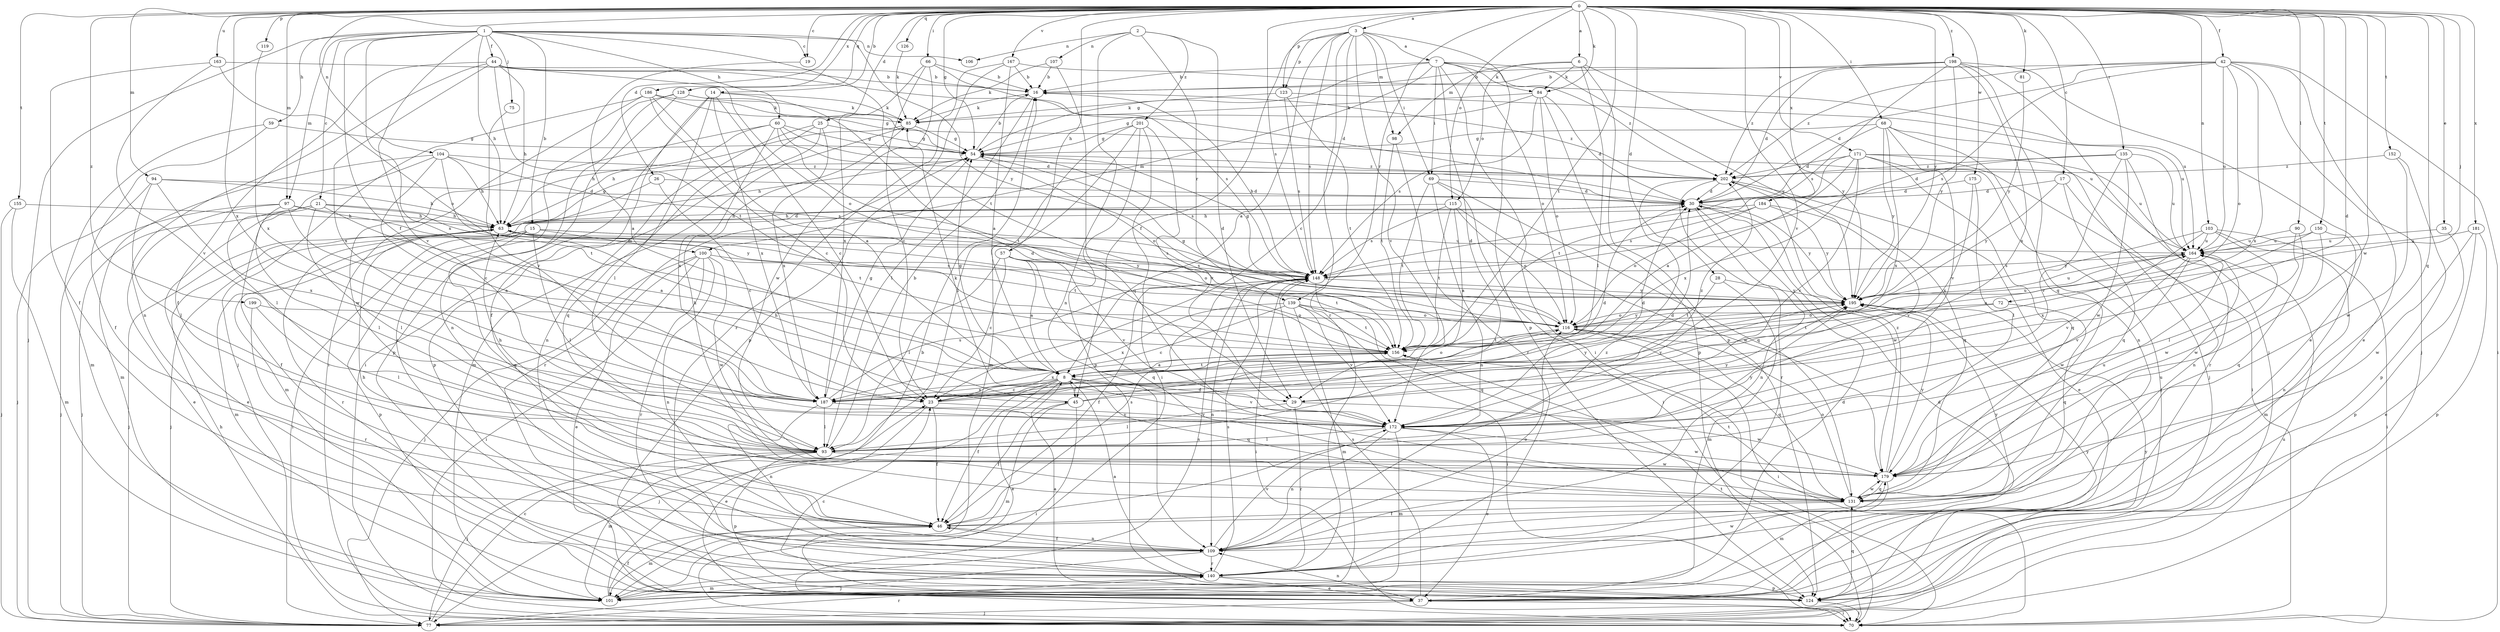 strict digraph  {
0;
1;
2;
3;
6;
7;
8;
14;
15;
16;
17;
19;
21;
23;
25;
26;
28;
29;
30;
35;
37;
42;
44;
45;
46;
54;
57;
59;
60;
63;
66;
68;
69;
70;
72;
75;
77;
81;
84;
85;
90;
93;
94;
97;
98;
100;
101;
103;
104;
106;
107;
109;
115;
116;
119;
123;
124;
126;
128;
131;
135;
139;
140;
148;
150;
152;
155;
156;
163;
164;
167;
171;
172;
175;
179;
181;
184;
186;
187;
195;
198;
199;
201;
202;
0 -> 3  [label=a];
0 -> 6  [label=a];
0 -> 14  [label=b];
0 -> 17  [label=c];
0 -> 19  [label=c];
0 -> 25  [label=d];
0 -> 26  [label=d];
0 -> 28  [label=d];
0 -> 29  [label=d];
0 -> 35  [label=e];
0 -> 42  [label=f];
0 -> 54  [label=g];
0 -> 57  [label=h];
0 -> 66  [label=i];
0 -> 68  [label=i];
0 -> 72  [label=j];
0 -> 81  [label=k];
0 -> 84  [label=k];
0 -> 90  [label=l];
0 -> 94  [label=m];
0 -> 97  [label=m];
0 -> 103  [label=n];
0 -> 104  [label=n];
0 -> 115  [label=o];
0 -> 119  [label=p];
0 -> 123  [label=p];
0 -> 126  [label=q];
0 -> 128  [label=q];
0 -> 131  [label=q];
0 -> 135  [label=r];
0 -> 139  [label=r];
0 -> 148  [label=s];
0 -> 150  [label=t];
0 -> 152  [label=t];
0 -> 155  [label=t];
0 -> 156  [label=t];
0 -> 163  [label=u];
0 -> 167  [label=v];
0 -> 171  [label=v];
0 -> 172  [label=v];
0 -> 175  [label=w];
0 -> 179  [label=w];
0 -> 181  [label=x];
0 -> 184  [label=x];
0 -> 186  [label=x];
0 -> 187  [label=x];
0 -> 195  [label=y];
0 -> 198  [label=z];
0 -> 199  [label=z];
1 -> 15  [label=b];
1 -> 19  [label=c];
1 -> 21  [label=c];
1 -> 44  [label=f];
1 -> 45  [label=f];
1 -> 59  [label=h];
1 -> 60  [label=h];
1 -> 63  [label=h];
1 -> 75  [label=j];
1 -> 77  [label=j];
1 -> 97  [label=m];
1 -> 106  [label=n];
1 -> 156  [label=t];
1 -> 172  [label=v];
1 -> 187  [label=x];
1 -> 195  [label=y];
2 -> 29  [label=d];
2 -> 106  [label=n];
2 -> 107  [label=n];
2 -> 109  [label=n];
2 -> 139  [label=r];
2 -> 201  [label=z];
3 -> 7  [label=a];
3 -> 8  [label=a];
3 -> 23  [label=c];
3 -> 45  [label=f];
3 -> 69  [label=i];
3 -> 98  [label=m];
3 -> 123  [label=p];
3 -> 124  [label=p];
3 -> 140  [label=r];
3 -> 148  [label=s];
3 -> 172  [label=v];
6 -> 84  [label=k];
6 -> 93  [label=l];
6 -> 98  [label=m];
6 -> 115  [label=o];
6 -> 124  [label=p];
6 -> 195  [label=y];
7 -> 16  [label=b];
7 -> 29  [label=d];
7 -> 54  [label=g];
7 -> 69  [label=i];
7 -> 70  [label=i];
7 -> 84  [label=k];
7 -> 100  [label=m];
7 -> 116  [label=o];
7 -> 195  [label=y];
7 -> 202  [label=z];
8 -> 23  [label=c];
8 -> 29  [label=d];
8 -> 37  [label=e];
8 -> 45  [label=f];
8 -> 46  [label=f];
8 -> 54  [label=g];
8 -> 77  [label=j];
8 -> 116  [label=o];
8 -> 131  [label=q];
8 -> 156  [label=t];
8 -> 172  [label=v];
8 -> 187  [label=x];
14 -> 23  [label=c];
14 -> 29  [label=d];
14 -> 46  [label=f];
14 -> 70  [label=i];
14 -> 85  [label=k];
14 -> 93  [label=l];
14 -> 187  [label=x];
15 -> 70  [label=i];
15 -> 77  [label=j];
15 -> 93  [label=l];
15 -> 100  [label=m];
15 -> 101  [label=m];
15 -> 124  [label=p];
15 -> 131  [label=q];
15 -> 148  [label=s];
15 -> 195  [label=y];
16 -> 85  [label=k];
16 -> 93  [label=l];
16 -> 202  [label=z];
17 -> 30  [label=d];
17 -> 109  [label=n];
17 -> 131  [label=q];
17 -> 195  [label=y];
19 -> 8  [label=a];
21 -> 8  [label=a];
21 -> 37  [label=e];
21 -> 46  [label=f];
21 -> 63  [label=h];
21 -> 77  [label=j];
21 -> 93  [label=l];
21 -> 156  [label=t];
23 -> 30  [label=d];
23 -> 37  [label=e];
23 -> 46  [label=f];
23 -> 172  [label=v];
23 -> 195  [label=y];
25 -> 54  [label=g];
25 -> 109  [label=n];
25 -> 124  [label=p];
25 -> 131  [label=q];
25 -> 187  [label=x];
26 -> 23  [label=c];
26 -> 30  [label=d];
26 -> 101  [label=m];
28 -> 101  [label=m];
28 -> 156  [label=t];
28 -> 195  [label=y];
29 -> 93  [label=l];
29 -> 140  [label=r];
29 -> 179  [label=w];
29 -> 202  [label=z];
30 -> 63  [label=h];
30 -> 109  [label=n];
30 -> 179  [label=w];
30 -> 195  [label=y];
35 -> 124  [label=p];
35 -> 164  [label=u];
37 -> 30  [label=d];
37 -> 70  [label=i];
37 -> 77  [label=j];
37 -> 109  [label=n];
37 -> 148  [label=s];
37 -> 195  [label=y];
42 -> 16  [label=b];
42 -> 30  [label=d];
42 -> 37  [label=e];
42 -> 70  [label=i];
42 -> 77  [label=j];
42 -> 116  [label=o];
42 -> 148  [label=s];
42 -> 164  [label=u];
42 -> 187  [label=x];
42 -> 202  [label=z];
44 -> 16  [label=b];
44 -> 30  [label=d];
44 -> 46  [label=f];
44 -> 63  [label=h];
44 -> 109  [label=n];
44 -> 116  [label=o];
44 -> 156  [label=t];
44 -> 187  [label=x];
45 -> 30  [label=d];
45 -> 46  [label=f];
45 -> 63  [label=h];
45 -> 70  [label=i];
45 -> 101  [label=m];
45 -> 195  [label=y];
46 -> 63  [label=h];
46 -> 101  [label=m];
46 -> 109  [label=n];
46 -> 148  [label=s];
46 -> 195  [label=y];
46 -> 202  [label=z];
54 -> 16  [label=b];
54 -> 63  [label=h];
54 -> 116  [label=o];
54 -> 140  [label=r];
54 -> 148  [label=s];
54 -> 202  [label=z];
57 -> 8  [label=a];
57 -> 23  [label=c];
57 -> 93  [label=l];
57 -> 131  [label=q];
57 -> 148  [label=s];
57 -> 156  [label=t];
57 -> 172  [label=v];
59 -> 46  [label=f];
59 -> 54  [label=g];
59 -> 101  [label=m];
60 -> 30  [label=d];
60 -> 54  [label=g];
60 -> 63  [label=h];
60 -> 156  [label=t];
60 -> 179  [label=w];
60 -> 187  [label=x];
60 -> 202  [label=z];
63 -> 30  [label=d];
63 -> 54  [label=g];
63 -> 77  [label=j];
63 -> 116  [label=o];
63 -> 140  [label=r];
63 -> 156  [label=t];
63 -> 164  [label=u];
66 -> 16  [label=b];
66 -> 23  [label=c];
66 -> 148  [label=s];
66 -> 179  [label=w];
66 -> 187  [label=x];
68 -> 30  [label=d];
68 -> 54  [label=g];
68 -> 77  [label=j];
68 -> 109  [label=n];
68 -> 172  [label=v];
68 -> 187  [label=x];
68 -> 195  [label=y];
69 -> 30  [label=d];
69 -> 70  [label=i];
69 -> 109  [label=n];
69 -> 131  [label=q];
69 -> 156  [label=t];
70 -> 63  [label=h];
70 -> 156  [label=t];
72 -> 116  [label=o];
72 -> 131  [label=q];
72 -> 156  [label=t];
75 -> 172  [label=v];
77 -> 23  [label=c];
77 -> 140  [label=r];
77 -> 164  [label=u];
81 -> 195  [label=y];
84 -> 30  [label=d];
84 -> 54  [label=g];
84 -> 85  [label=k];
84 -> 116  [label=o];
84 -> 124  [label=p];
84 -> 148  [label=s];
85 -> 54  [label=g];
85 -> 63  [label=h];
85 -> 101  [label=m];
90 -> 93  [label=l];
90 -> 131  [label=q];
90 -> 164  [label=u];
93 -> 16  [label=b];
93 -> 63  [label=h];
93 -> 77  [label=j];
93 -> 101  [label=m];
93 -> 124  [label=p];
93 -> 179  [label=w];
93 -> 195  [label=y];
94 -> 30  [label=d];
94 -> 63  [label=h];
94 -> 77  [label=j];
94 -> 93  [label=l];
94 -> 187  [label=x];
97 -> 8  [label=a];
97 -> 37  [label=e];
97 -> 63  [label=h];
97 -> 77  [label=j];
97 -> 93  [label=l];
97 -> 195  [label=y];
98 -> 140  [label=r];
98 -> 156  [label=t];
100 -> 37  [label=e];
100 -> 70  [label=i];
100 -> 77  [label=j];
100 -> 109  [label=n];
100 -> 140  [label=r];
100 -> 148  [label=s];
100 -> 179  [label=w];
101 -> 16  [label=b];
101 -> 46  [label=f];
101 -> 148  [label=s];
103 -> 70  [label=i];
103 -> 101  [label=m];
103 -> 164  [label=u];
103 -> 172  [label=v];
103 -> 179  [label=w];
103 -> 195  [label=y];
104 -> 23  [label=c];
104 -> 63  [label=h];
104 -> 93  [label=l];
104 -> 101  [label=m];
104 -> 148  [label=s];
104 -> 156  [label=t];
104 -> 202  [label=z];
107 -> 16  [label=b];
107 -> 85  [label=k];
107 -> 131  [label=q];
109 -> 46  [label=f];
109 -> 77  [label=j];
109 -> 116  [label=o];
109 -> 140  [label=r];
109 -> 172  [label=v];
115 -> 8  [label=a];
115 -> 63  [label=h];
115 -> 116  [label=o];
115 -> 148  [label=s];
115 -> 156  [label=t];
115 -> 179  [label=w];
116 -> 54  [label=g];
116 -> 70  [label=i];
116 -> 131  [label=q];
116 -> 156  [label=t];
116 -> 164  [label=u];
116 -> 195  [label=y];
119 -> 187  [label=x];
123 -> 85  [label=k];
123 -> 148  [label=s];
123 -> 156  [label=t];
123 -> 164  [label=u];
124 -> 8  [label=a];
124 -> 23  [label=c];
124 -> 30  [label=d];
124 -> 70  [label=i];
124 -> 131  [label=q];
124 -> 195  [label=y];
126 -> 85  [label=k];
128 -> 85  [label=k];
128 -> 109  [label=n];
128 -> 124  [label=p];
128 -> 140  [label=r];
128 -> 164  [label=u];
131 -> 46  [label=f];
131 -> 116  [label=o];
131 -> 156  [label=t];
131 -> 164  [label=u];
131 -> 179  [label=w];
135 -> 30  [label=d];
135 -> 140  [label=r];
135 -> 164  [label=u];
135 -> 172  [label=v];
135 -> 179  [label=w];
135 -> 202  [label=z];
139 -> 23  [label=c];
139 -> 70  [label=i];
139 -> 101  [label=m];
139 -> 116  [label=o];
139 -> 156  [label=t];
139 -> 172  [label=v];
139 -> 187  [label=x];
140 -> 8  [label=a];
140 -> 37  [label=e];
140 -> 101  [label=m];
140 -> 124  [label=p];
140 -> 148  [label=s];
140 -> 179  [label=w];
148 -> 16  [label=b];
148 -> 46  [label=f];
148 -> 54  [label=g];
148 -> 70  [label=i];
148 -> 109  [label=n];
148 -> 131  [label=q];
148 -> 195  [label=y];
150 -> 109  [label=n];
150 -> 164  [label=u];
150 -> 179  [label=w];
150 -> 187  [label=x];
152 -> 124  [label=p];
152 -> 179  [label=w];
152 -> 202  [label=z];
155 -> 63  [label=h];
155 -> 77  [label=j];
155 -> 101  [label=m];
156 -> 8  [label=a];
156 -> 164  [label=u];
156 -> 187  [label=x];
163 -> 16  [label=b];
163 -> 46  [label=f];
163 -> 116  [label=o];
163 -> 172  [label=v];
164 -> 148  [label=s];
164 -> 172  [label=v];
164 -> 179  [label=w];
167 -> 8  [label=a];
167 -> 16  [label=b];
167 -> 124  [label=p];
167 -> 140  [label=r];
167 -> 164  [label=u];
171 -> 8  [label=a];
171 -> 70  [label=i];
171 -> 77  [label=j];
171 -> 131  [label=q];
171 -> 156  [label=t];
171 -> 164  [label=u];
171 -> 172  [label=v];
171 -> 187  [label=x];
171 -> 202  [label=z];
172 -> 30  [label=d];
172 -> 37  [label=e];
172 -> 85  [label=k];
172 -> 93  [label=l];
172 -> 101  [label=m];
172 -> 109  [label=n];
172 -> 179  [label=w];
172 -> 195  [label=y];
175 -> 30  [label=d];
175 -> 93  [label=l];
175 -> 187  [label=x];
179 -> 85  [label=k];
179 -> 101  [label=m];
179 -> 131  [label=q];
179 -> 164  [label=u];
179 -> 195  [label=y];
179 -> 202  [label=z];
181 -> 37  [label=e];
181 -> 124  [label=p];
181 -> 164  [label=u];
181 -> 179  [label=w];
184 -> 63  [label=h];
184 -> 116  [label=o];
184 -> 148  [label=s];
184 -> 172  [label=v];
184 -> 195  [label=y];
186 -> 8  [label=a];
186 -> 23  [label=c];
186 -> 54  [label=g];
186 -> 70  [label=i];
186 -> 77  [label=j];
186 -> 85  [label=k];
187 -> 54  [label=g];
187 -> 93  [label=l];
187 -> 109  [label=n];
187 -> 148  [label=s];
187 -> 172  [label=v];
195 -> 116  [label=o];
195 -> 164  [label=u];
198 -> 16  [label=b];
198 -> 30  [label=d];
198 -> 37  [label=e];
198 -> 77  [label=j];
198 -> 131  [label=q];
198 -> 148  [label=s];
198 -> 187  [label=x];
198 -> 195  [label=y];
198 -> 202  [label=z];
199 -> 93  [label=l];
199 -> 116  [label=o];
199 -> 140  [label=r];
201 -> 54  [label=g];
201 -> 70  [label=i];
201 -> 93  [label=l];
201 -> 101  [label=m];
201 -> 124  [label=p];
201 -> 172  [label=v];
202 -> 30  [label=d];
202 -> 37  [label=e];
202 -> 131  [label=q];
202 -> 140  [label=r];
}
